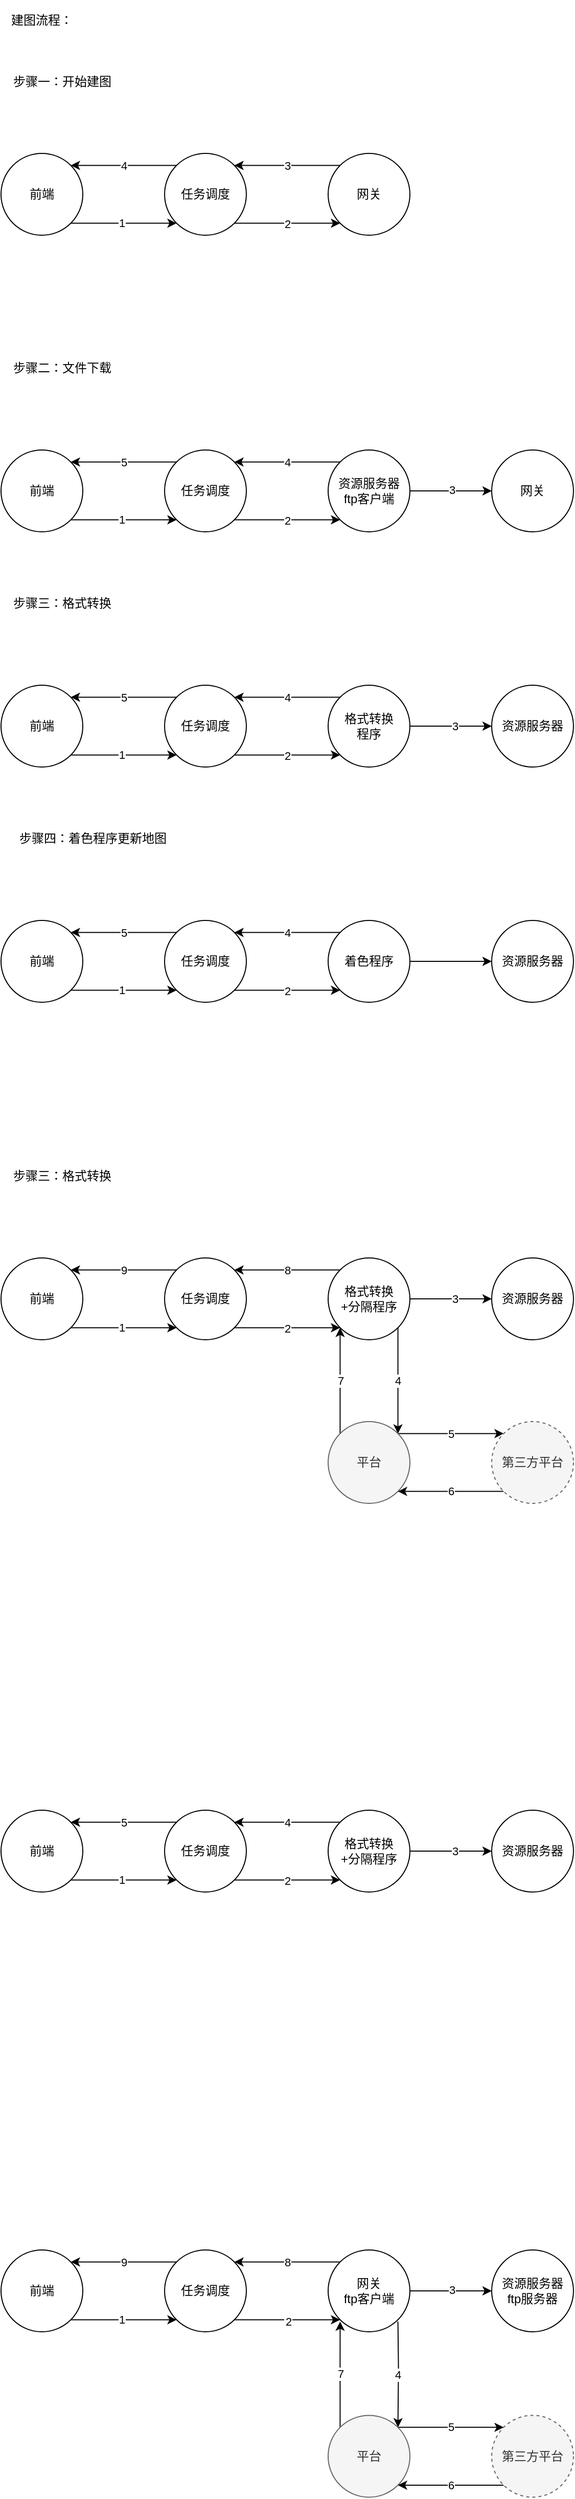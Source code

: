 <mxfile version="15.1.1" type="github">
  <diagram id="g7DShIPE9myxs7cQCo8G" name="Page-1">
    <mxGraphModel dx="1426" dy="623" grid="1" gridSize="10" guides="1" tooltips="1" connect="1" arrows="1" fold="1" page="1" pageScale="1" pageWidth="827" pageHeight="1169" math="0" shadow="0">
      <root>
        <mxCell id="0" />
        <mxCell id="1" parent="0" />
        <mxCell id="bnO3rSalis2aoiANEbuE-3" value="" style="edgeStyle=orthogonalEdgeStyle;rounded=0;orthogonalLoop=1;jettySize=auto;html=1;exitX=1;exitY=1;exitDx=0;exitDy=0;entryX=0;entryY=1;entryDx=0;entryDy=0;" parent="1" source="bnO3rSalis2aoiANEbuE-1" target="bnO3rSalis2aoiANEbuE-2" edge="1">
          <mxGeometry relative="1" as="geometry" />
        </mxCell>
        <mxCell id="bnO3rSalis2aoiANEbuE-4" value="1" style="edgeLabel;html=1;align=center;verticalAlign=middle;resizable=0;points=[];" parent="bnO3rSalis2aoiANEbuE-3" vertex="1" connectable="0">
          <mxGeometry x="-0.05" y="1" relative="1" as="geometry">
            <mxPoint as="offset" />
          </mxGeometry>
        </mxCell>
        <mxCell id="bnO3rSalis2aoiANEbuE-1" value="前端" style="ellipse;whiteSpace=wrap;html=1;aspect=fixed;" parent="1" vertex="1">
          <mxGeometry x="110" y="270" width="80" height="80" as="geometry" />
        </mxCell>
        <mxCell id="bnO3rSalis2aoiANEbuE-7" value="" style="edgeStyle=orthogonalEdgeStyle;rounded=0;orthogonalLoop=1;jettySize=auto;html=1;exitX=1;exitY=1;exitDx=0;exitDy=0;entryX=0;entryY=1;entryDx=0;entryDy=0;" parent="1" source="bnO3rSalis2aoiANEbuE-2" target="bnO3rSalis2aoiANEbuE-6" edge="1">
          <mxGeometry relative="1" as="geometry" />
        </mxCell>
        <mxCell id="bnO3rSalis2aoiANEbuE-8" value="2" style="edgeLabel;html=1;align=center;verticalAlign=middle;resizable=0;points=[];" parent="bnO3rSalis2aoiANEbuE-7" vertex="1" connectable="0">
          <mxGeometry relative="1" as="geometry">
            <mxPoint as="offset" />
          </mxGeometry>
        </mxCell>
        <mxCell id="diJYGg4Zcv_C8yExAffO-8" value="4" style="edgeStyle=orthogonalEdgeStyle;rounded=0;orthogonalLoop=1;jettySize=auto;html=1;exitX=0;exitY=0;exitDx=0;exitDy=0;entryX=1;entryY=0;entryDx=0;entryDy=0;" parent="1" source="bnO3rSalis2aoiANEbuE-2" target="bnO3rSalis2aoiANEbuE-1" edge="1">
          <mxGeometry relative="1" as="geometry" />
        </mxCell>
        <mxCell id="bnO3rSalis2aoiANEbuE-2" value="任务调度" style="ellipse;whiteSpace=wrap;html=1;aspect=fixed;" parent="1" vertex="1">
          <mxGeometry x="270" y="270" width="80" height="80" as="geometry" />
        </mxCell>
        <mxCell id="diJYGg4Zcv_C8yExAffO-9" value="3" style="edgeStyle=orthogonalEdgeStyle;rounded=0;orthogonalLoop=1;jettySize=auto;html=1;exitX=0;exitY=0;exitDx=0;exitDy=0;entryX=1;entryY=0;entryDx=0;entryDy=0;" parent="1" source="bnO3rSalis2aoiANEbuE-6" target="bnO3rSalis2aoiANEbuE-2" edge="1">
          <mxGeometry relative="1" as="geometry" />
        </mxCell>
        <mxCell id="bnO3rSalis2aoiANEbuE-6" value="网关" style="ellipse;whiteSpace=wrap;html=1;aspect=fixed;" parent="1" vertex="1">
          <mxGeometry x="430" y="270" width="80" height="80" as="geometry" />
        </mxCell>
        <mxCell id="bnO3rSalis2aoiANEbuE-21" value="建图流程：" style="text;html=1;strokeColor=none;fillColor=none;align=center;verticalAlign=middle;whiteSpace=wrap;rounded=0;" parent="1" vertex="1">
          <mxGeometry x="110" y="120" width="80" height="40" as="geometry" />
        </mxCell>
        <mxCell id="diJYGg4Zcv_C8yExAffO-10" value="步骤一：开始建图" style="text;html=1;strokeColor=none;fillColor=none;align=left;verticalAlign=middle;whiteSpace=wrap;rounded=0;" parent="1" vertex="1">
          <mxGeometry x="120" y="190" width="160" height="20" as="geometry" />
        </mxCell>
        <mxCell id="diJYGg4Zcv_C8yExAffO-11" value="" style="edgeStyle=orthogonalEdgeStyle;rounded=0;orthogonalLoop=1;jettySize=auto;html=1;exitX=1;exitY=1;exitDx=0;exitDy=0;entryX=0;entryY=1;entryDx=0;entryDy=0;" parent="1" source="diJYGg4Zcv_C8yExAffO-14" target="diJYGg4Zcv_C8yExAffO-18" edge="1">
          <mxGeometry relative="1" as="geometry" />
        </mxCell>
        <mxCell id="diJYGg4Zcv_C8yExAffO-12" value="1" style="edgeLabel;html=1;align=center;verticalAlign=middle;resizable=0;points=[];" parent="diJYGg4Zcv_C8yExAffO-11" vertex="1" connectable="0">
          <mxGeometry x="-0.05" y="1" relative="1" as="geometry">
            <mxPoint as="offset" />
          </mxGeometry>
        </mxCell>
        <mxCell id="diJYGg4Zcv_C8yExAffO-14" value="前端" style="ellipse;whiteSpace=wrap;html=1;aspect=fixed;" parent="1" vertex="1">
          <mxGeometry x="110" y="560" width="80" height="80" as="geometry" />
        </mxCell>
        <mxCell id="diJYGg4Zcv_C8yExAffO-15" value="" style="edgeStyle=orthogonalEdgeStyle;rounded=0;orthogonalLoop=1;jettySize=auto;html=1;exitX=1;exitY=1;exitDx=0;exitDy=0;entryX=0;entryY=1;entryDx=0;entryDy=0;" parent="1" source="diJYGg4Zcv_C8yExAffO-18" target="diJYGg4Zcv_C8yExAffO-22" edge="1">
          <mxGeometry relative="1" as="geometry" />
        </mxCell>
        <mxCell id="diJYGg4Zcv_C8yExAffO-16" value="2" style="edgeLabel;html=1;align=center;verticalAlign=middle;resizable=0;points=[];" parent="diJYGg4Zcv_C8yExAffO-15" vertex="1" connectable="0">
          <mxGeometry relative="1" as="geometry">
            <mxPoint as="offset" />
          </mxGeometry>
        </mxCell>
        <mxCell id="diJYGg4Zcv_C8yExAffO-17" value="5" style="edgeStyle=orthogonalEdgeStyle;rounded=0;orthogonalLoop=1;jettySize=auto;html=1;exitX=0;exitY=0;exitDx=0;exitDy=0;entryX=1;entryY=0;entryDx=0;entryDy=0;" parent="1" source="diJYGg4Zcv_C8yExAffO-18" target="diJYGg4Zcv_C8yExAffO-14" edge="1">
          <mxGeometry relative="1" as="geometry" />
        </mxCell>
        <mxCell id="diJYGg4Zcv_C8yExAffO-18" value="任务调度" style="ellipse;whiteSpace=wrap;html=1;aspect=fixed;" parent="1" vertex="1">
          <mxGeometry x="270" y="560" width="80" height="80" as="geometry" />
        </mxCell>
        <mxCell id="diJYGg4Zcv_C8yExAffO-19" value="" style="edgeStyle=orthogonalEdgeStyle;rounded=0;orthogonalLoop=1;jettySize=auto;html=1;" parent="1" source="diJYGg4Zcv_C8yExAffO-22" target="diJYGg4Zcv_C8yExAffO-24" edge="1">
          <mxGeometry relative="1" as="geometry" />
        </mxCell>
        <mxCell id="diJYGg4Zcv_C8yExAffO-20" value="3" style="edgeLabel;html=1;align=center;verticalAlign=middle;resizable=0;points=[];" parent="diJYGg4Zcv_C8yExAffO-19" vertex="1" connectable="0">
          <mxGeometry x="0.025" y="1" relative="1" as="geometry">
            <mxPoint as="offset" />
          </mxGeometry>
        </mxCell>
        <mxCell id="diJYGg4Zcv_C8yExAffO-21" value="4" style="edgeStyle=orthogonalEdgeStyle;rounded=0;orthogonalLoop=1;jettySize=auto;html=1;exitX=0;exitY=0;exitDx=0;exitDy=0;entryX=1;entryY=0;entryDx=0;entryDy=0;" parent="1" source="diJYGg4Zcv_C8yExAffO-22" target="diJYGg4Zcv_C8yExAffO-18" edge="1">
          <mxGeometry relative="1" as="geometry" />
        </mxCell>
        <mxCell id="diJYGg4Zcv_C8yExAffO-22" value="资源服务器&lt;br&gt;ftp客户端" style="ellipse;whiteSpace=wrap;html=1;aspect=fixed;" parent="1" vertex="1">
          <mxGeometry x="430" y="560" width="80" height="80" as="geometry" />
        </mxCell>
        <mxCell id="diJYGg4Zcv_C8yExAffO-24" value="网关" style="ellipse;whiteSpace=wrap;html=1;aspect=fixed;" parent="1" vertex="1">
          <mxGeometry x="590" y="560" width="80" height="80" as="geometry" />
        </mxCell>
        <mxCell id="diJYGg4Zcv_C8yExAffO-25" value="步骤二：文件下载" style="text;html=1;strokeColor=none;fillColor=none;align=center;verticalAlign=middle;whiteSpace=wrap;rounded=0;" parent="1" vertex="1">
          <mxGeometry x="120" y="470" width="100" height="20" as="geometry" />
        </mxCell>
        <mxCell id="diJYGg4Zcv_C8yExAffO-26" value="" style="edgeStyle=orthogonalEdgeStyle;rounded=0;orthogonalLoop=1;jettySize=auto;html=1;exitX=1;exitY=1;exitDx=0;exitDy=0;entryX=0;entryY=1;entryDx=0;entryDy=0;" parent="1" source="diJYGg4Zcv_C8yExAffO-28" target="diJYGg4Zcv_C8yExAffO-32" edge="1">
          <mxGeometry relative="1" as="geometry" />
        </mxCell>
        <mxCell id="diJYGg4Zcv_C8yExAffO-27" value="1" style="edgeLabel;html=1;align=center;verticalAlign=middle;resizable=0;points=[];" parent="diJYGg4Zcv_C8yExAffO-26" vertex="1" connectable="0">
          <mxGeometry x="-0.05" y="1" relative="1" as="geometry">
            <mxPoint as="offset" />
          </mxGeometry>
        </mxCell>
        <mxCell id="diJYGg4Zcv_C8yExAffO-28" value="前端" style="ellipse;whiteSpace=wrap;html=1;aspect=fixed;" parent="1" vertex="1">
          <mxGeometry x="110" y="790" width="80" height="80" as="geometry" />
        </mxCell>
        <mxCell id="diJYGg4Zcv_C8yExAffO-29" value="" style="edgeStyle=orthogonalEdgeStyle;rounded=0;orthogonalLoop=1;jettySize=auto;html=1;exitX=1;exitY=1;exitDx=0;exitDy=0;entryX=0;entryY=1;entryDx=0;entryDy=0;" parent="1" source="diJYGg4Zcv_C8yExAffO-32" target="diJYGg4Zcv_C8yExAffO-36" edge="1">
          <mxGeometry relative="1" as="geometry" />
        </mxCell>
        <mxCell id="diJYGg4Zcv_C8yExAffO-30" value="2" style="edgeLabel;html=1;align=center;verticalAlign=middle;resizable=0;points=[];" parent="diJYGg4Zcv_C8yExAffO-29" vertex="1" connectable="0">
          <mxGeometry relative="1" as="geometry">
            <mxPoint as="offset" />
          </mxGeometry>
        </mxCell>
        <mxCell id="diJYGg4Zcv_C8yExAffO-31" value="5" style="edgeStyle=orthogonalEdgeStyle;rounded=0;orthogonalLoop=1;jettySize=auto;html=1;exitX=0;exitY=0;exitDx=0;exitDy=0;entryX=1;entryY=0;entryDx=0;entryDy=0;" parent="1" source="diJYGg4Zcv_C8yExAffO-32" target="diJYGg4Zcv_C8yExAffO-28" edge="1">
          <mxGeometry relative="1" as="geometry" />
        </mxCell>
        <mxCell id="diJYGg4Zcv_C8yExAffO-32" value="任务调度" style="ellipse;whiteSpace=wrap;html=1;aspect=fixed;" parent="1" vertex="1">
          <mxGeometry x="270" y="790" width="80" height="80" as="geometry" />
        </mxCell>
        <mxCell id="diJYGg4Zcv_C8yExAffO-35" value="4" style="edgeStyle=orthogonalEdgeStyle;rounded=0;orthogonalLoop=1;jettySize=auto;html=1;exitX=0;exitY=0;exitDx=0;exitDy=0;entryX=1;entryY=0;entryDx=0;entryDy=0;" parent="1" source="diJYGg4Zcv_C8yExAffO-36" target="diJYGg4Zcv_C8yExAffO-32" edge="1">
          <mxGeometry relative="1" as="geometry" />
        </mxCell>
        <mxCell id="diJYGg4Zcv_C8yExAffO-58" value="" style="edgeStyle=orthogonalEdgeStyle;rounded=0;orthogonalLoop=1;jettySize=auto;html=1;startArrow=none;startFill=0;" parent="1" source="diJYGg4Zcv_C8yExAffO-36" target="diJYGg4Zcv_C8yExAffO-57" edge="1">
          <mxGeometry relative="1" as="geometry" />
        </mxCell>
        <mxCell id="diJYGg4Zcv_C8yExAffO-59" value="3" style="edgeLabel;html=1;align=center;verticalAlign=middle;resizable=0;points=[];" parent="diJYGg4Zcv_C8yExAffO-58" vertex="1" connectable="0">
          <mxGeometry x="0.1" relative="1" as="geometry">
            <mxPoint as="offset" />
          </mxGeometry>
        </mxCell>
        <mxCell id="diJYGg4Zcv_C8yExAffO-36" value="格式转换&lt;br&gt;程序" style="ellipse;whiteSpace=wrap;html=1;aspect=fixed;" parent="1" vertex="1">
          <mxGeometry x="430" y="790" width="80" height="80" as="geometry" />
        </mxCell>
        <mxCell id="diJYGg4Zcv_C8yExAffO-38" value="步骤三：格式转换" style="text;html=1;strokeColor=none;fillColor=none;align=center;verticalAlign=middle;whiteSpace=wrap;rounded=0;" parent="1" vertex="1">
          <mxGeometry x="120" y="700" width="100" height="20" as="geometry" />
        </mxCell>
        <mxCell id="diJYGg4Zcv_C8yExAffO-39" value="" style="edgeStyle=orthogonalEdgeStyle;rounded=0;orthogonalLoop=1;jettySize=auto;html=1;exitX=1;exitY=1;exitDx=0;exitDy=0;entryX=0;entryY=1;entryDx=0;entryDy=0;" parent="1" source="diJYGg4Zcv_C8yExAffO-41" target="diJYGg4Zcv_C8yExAffO-45" edge="1">
          <mxGeometry relative="1" as="geometry" />
        </mxCell>
        <mxCell id="diJYGg4Zcv_C8yExAffO-40" value="1" style="edgeLabel;html=1;align=center;verticalAlign=middle;resizable=0;points=[];" parent="diJYGg4Zcv_C8yExAffO-39" vertex="1" connectable="0">
          <mxGeometry x="-0.05" y="1" relative="1" as="geometry">
            <mxPoint as="offset" />
          </mxGeometry>
        </mxCell>
        <mxCell id="diJYGg4Zcv_C8yExAffO-41" value="前端" style="ellipse;whiteSpace=wrap;html=1;aspect=fixed;" parent="1" vertex="1">
          <mxGeometry x="110" y="1020" width="80" height="80" as="geometry" />
        </mxCell>
        <mxCell id="diJYGg4Zcv_C8yExAffO-42" value="" style="edgeStyle=orthogonalEdgeStyle;rounded=0;orthogonalLoop=1;jettySize=auto;html=1;exitX=1;exitY=1;exitDx=0;exitDy=0;entryX=0;entryY=1;entryDx=0;entryDy=0;" parent="1" source="diJYGg4Zcv_C8yExAffO-45" target="diJYGg4Zcv_C8yExAffO-47" edge="1">
          <mxGeometry relative="1" as="geometry" />
        </mxCell>
        <mxCell id="diJYGg4Zcv_C8yExAffO-43" value="2" style="edgeLabel;html=1;align=center;verticalAlign=middle;resizable=0;points=[];" parent="diJYGg4Zcv_C8yExAffO-42" vertex="1" connectable="0">
          <mxGeometry relative="1" as="geometry">
            <mxPoint as="offset" />
          </mxGeometry>
        </mxCell>
        <mxCell id="diJYGg4Zcv_C8yExAffO-44" value="5" style="edgeStyle=orthogonalEdgeStyle;rounded=0;orthogonalLoop=1;jettySize=auto;html=1;exitX=0;exitY=0;exitDx=0;exitDy=0;entryX=1;entryY=0;entryDx=0;entryDy=0;" parent="1" source="diJYGg4Zcv_C8yExAffO-45" target="diJYGg4Zcv_C8yExAffO-41" edge="1">
          <mxGeometry relative="1" as="geometry" />
        </mxCell>
        <mxCell id="diJYGg4Zcv_C8yExAffO-45" value="任务调度" style="ellipse;whiteSpace=wrap;html=1;aspect=fixed;" parent="1" vertex="1">
          <mxGeometry x="270" y="1020" width="80" height="80" as="geometry" />
        </mxCell>
        <mxCell id="diJYGg4Zcv_C8yExAffO-46" value="4" style="edgeStyle=orthogonalEdgeStyle;rounded=0;orthogonalLoop=1;jettySize=auto;html=1;exitX=0;exitY=0;exitDx=0;exitDy=0;entryX=1;entryY=0;entryDx=0;entryDy=0;" parent="1" source="diJYGg4Zcv_C8yExAffO-47" target="diJYGg4Zcv_C8yExAffO-45" edge="1">
          <mxGeometry relative="1" as="geometry" />
        </mxCell>
        <mxCell id="diJYGg4Zcv_C8yExAffO-61" value="" style="edgeStyle=orthogonalEdgeStyle;rounded=0;orthogonalLoop=1;jettySize=auto;html=1;startArrow=none;startFill=0;" parent="1" source="diJYGg4Zcv_C8yExAffO-47" target="diJYGg4Zcv_C8yExAffO-60" edge="1">
          <mxGeometry relative="1" as="geometry" />
        </mxCell>
        <mxCell id="diJYGg4Zcv_C8yExAffO-47" value="着色程序" style="ellipse;whiteSpace=wrap;html=1;aspect=fixed;" parent="1" vertex="1">
          <mxGeometry x="430" y="1020" width="80" height="80" as="geometry" />
        </mxCell>
        <mxCell id="diJYGg4Zcv_C8yExAffO-48" value="步骤四：着色程序更新地图" style="text;html=1;strokeColor=none;fillColor=none;align=center;verticalAlign=middle;whiteSpace=wrap;rounded=0;" parent="1" vertex="1">
          <mxGeometry x="120" y="930" width="160" height="20" as="geometry" />
        </mxCell>
        <mxCell id="diJYGg4Zcv_C8yExAffO-57" value="资源服务器" style="ellipse;whiteSpace=wrap;html=1;aspect=fixed;" parent="1" vertex="1">
          <mxGeometry x="590" y="790" width="80" height="80" as="geometry" />
        </mxCell>
        <mxCell id="diJYGg4Zcv_C8yExAffO-60" value="资源服务器" style="ellipse;whiteSpace=wrap;html=1;aspect=fixed;" parent="1" vertex="1">
          <mxGeometry x="590" y="1020" width="80" height="80" as="geometry" />
        </mxCell>
        <mxCell id="RVOC5Pfrwt1u8xIZYk97-2" value="" style="edgeStyle=orthogonalEdgeStyle;rounded=0;orthogonalLoop=1;jettySize=auto;html=1;exitX=1;exitY=1;exitDx=0;exitDy=0;entryX=0;entryY=1;entryDx=0;entryDy=0;" parent="1" source="RVOC5Pfrwt1u8xIZYk97-4" target="RVOC5Pfrwt1u8xIZYk97-8" edge="1">
          <mxGeometry relative="1" as="geometry" />
        </mxCell>
        <mxCell id="RVOC5Pfrwt1u8xIZYk97-3" value="1" style="edgeLabel;html=1;align=center;verticalAlign=middle;resizable=0;points=[];" parent="RVOC5Pfrwt1u8xIZYk97-2" vertex="1" connectable="0">
          <mxGeometry x="-0.05" y="1" relative="1" as="geometry">
            <mxPoint as="offset" />
          </mxGeometry>
        </mxCell>
        <mxCell id="RVOC5Pfrwt1u8xIZYk97-4" value="前端" style="ellipse;whiteSpace=wrap;html=1;aspect=fixed;" parent="1" vertex="1">
          <mxGeometry x="110" y="1350" width="80" height="80" as="geometry" />
        </mxCell>
        <mxCell id="RVOC5Pfrwt1u8xIZYk97-5" value="" style="edgeStyle=orthogonalEdgeStyle;rounded=0;orthogonalLoop=1;jettySize=auto;html=1;exitX=1;exitY=1;exitDx=0;exitDy=0;entryX=0;entryY=1;entryDx=0;entryDy=0;" parent="1" source="RVOC5Pfrwt1u8xIZYk97-8" target="RVOC5Pfrwt1u8xIZYk97-12" edge="1">
          <mxGeometry relative="1" as="geometry" />
        </mxCell>
        <mxCell id="RVOC5Pfrwt1u8xIZYk97-6" value="2" style="edgeLabel;html=1;align=center;verticalAlign=middle;resizable=0;points=[];" parent="RVOC5Pfrwt1u8xIZYk97-5" vertex="1" connectable="0">
          <mxGeometry relative="1" as="geometry">
            <mxPoint as="offset" />
          </mxGeometry>
        </mxCell>
        <mxCell id="RVOC5Pfrwt1u8xIZYk97-7" value="9" style="edgeStyle=orthogonalEdgeStyle;rounded=0;orthogonalLoop=1;jettySize=auto;html=1;exitX=0;exitY=0;exitDx=0;exitDy=0;entryX=1;entryY=0;entryDx=0;entryDy=0;" parent="1" source="RVOC5Pfrwt1u8xIZYk97-8" target="RVOC5Pfrwt1u8xIZYk97-4" edge="1">
          <mxGeometry relative="1" as="geometry" />
        </mxCell>
        <mxCell id="RVOC5Pfrwt1u8xIZYk97-8" value="任务调度" style="ellipse;whiteSpace=wrap;html=1;aspect=fixed;" parent="1" vertex="1">
          <mxGeometry x="270" y="1350" width="80" height="80" as="geometry" />
        </mxCell>
        <mxCell id="RVOC5Pfrwt1u8xIZYk97-9" value="8" style="edgeStyle=orthogonalEdgeStyle;rounded=0;orthogonalLoop=1;jettySize=auto;html=1;exitX=0;exitY=0;exitDx=0;exitDy=0;entryX=1;entryY=0;entryDx=0;entryDy=0;" parent="1" source="RVOC5Pfrwt1u8xIZYk97-12" target="RVOC5Pfrwt1u8xIZYk97-8" edge="1">
          <mxGeometry relative="1" as="geometry" />
        </mxCell>
        <mxCell id="RVOC5Pfrwt1u8xIZYk97-10" value="" style="edgeStyle=orthogonalEdgeStyle;rounded=0;orthogonalLoop=1;jettySize=auto;html=1;startArrow=none;startFill=0;" parent="1" source="RVOC5Pfrwt1u8xIZYk97-12" target="RVOC5Pfrwt1u8xIZYk97-14" edge="1">
          <mxGeometry relative="1" as="geometry" />
        </mxCell>
        <mxCell id="RVOC5Pfrwt1u8xIZYk97-11" value="3" style="edgeLabel;html=1;align=center;verticalAlign=middle;resizable=0;points=[];" parent="RVOC5Pfrwt1u8xIZYk97-10" vertex="1" connectable="0">
          <mxGeometry x="0.1" relative="1" as="geometry">
            <mxPoint as="offset" />
          </mxGeometry>
        </mxCell>
        <mxCell id="h2411_Qm2wVa898VBFLl-4" value="4" style="edgeStyle=orthogonalEdgeStyle;rounded=0;orthogonalLoop=1;jettySize=auto;html=1;exitX=1;exitY=1;exitDx=0;exitDy=0;entryX=1;entryY=0;entryDx=0;entryDy=0;" parent="1" source="RVOC5Pfrwt1u8xIZYk97-12" target="RVOC5Pfrwt1u8xIZYk97-16" edge="1">
          <mxGeometry relative="1" as="geometry" />
        </mxCell>
        <mxCell id="RVOC5Pfrwt1u8xIZYk97-12" value="格式转换&lt;br&gt;+分隔程序" style="ellipse;whiteSpace=wrap;html=1;aspect=fixed;" parent="1" vertex="1">
          <mxGeometry x="430" y="1350" width="80" height="80" as="geometry" />
        </mxCell>
        <mxCell id="RVOC5Pfrwt1u8xIZYk97-13" value="步骤三：格式转换" style="text;html=1;strokeColor=none;fillColor=none;align=center;verticalAlign=middle;whiteSpace=wrap;rounded=0;" parent="1" vertex="1">
          <mxGeometry x="120" y="1260" width="100" height="20" as="geometry" />
        </mxCell>
        <mxCell id="RVOC5Pfrwt1u8xIZYk97-14" value="资源服务器" style="ellipse;whiteSpace=wrap;html=1;aspect=fixed;" parent="1" vertex="1">
          <mxGeometry x="590" y="1350" width="80" height="80" as="geometry" />
        </mxCell>
        <mxCell id="h2411_Qm2wVa898VBFLl-2" value="5" style="edgeStyle=orthogonalEdgeStyle;rounded=0;orthogonalLoop=1;jettySize=auto;html=1;exitX=1;exitY=0;exitDx=0;exitDy=0;entryX=0;entryY=0;entryDx=0;entryDy=0;" parent="1" source="RVOC5Pfrwt1u8xIZYk97-16" target="h2411_Qm2wVa898VBFLl-1" edge="1">
          <mxGeometry relative="1" as="geometry" />
        </mxCell>
        <mxCell id="mIIzwwJ-iRynJNYV2QjI-1" value="7" style="edgeStyle=orthogonalEdgeStyle;rounded=0;orthogonalLoop=1;jettySize=auto;html=1;exitX=0;exitY=0;exitDx=0;exitDy=0;entryX=0;entryY=1;entryDx=0;entryDy=0;" parent="1" source="RVOC5Pfrwt1u8xIZYk97-16" target="RVOC5Pfrwt1u8xIZYk97-12" edge="1">
          <mxGeometry relative="1" as="geometry" />
        </mxCell>
        <mxCell id="RVOC5Pfrwt1u8xIZYk97-16" value="平台" style="ellipse;whiteSpace=wrap;html=1;aspect=fixed;fillColor=#f5f5f5;strokeColor=#666666;fontColor=#333333;" parent="1" vertex="1">
          <mxGeometry x="430" y="1510" width="80" height="80" as="geometry" />
        </mxCell>
        <mxCell id="h2411_Qm2wVa898VBFLl-3" value="6" style="edgeStyle=orthogonalEdgeStyle;rounded=0;orthogonalLoop=1;jettySize=auto;html=1;exitX=0;exitY=1;exitDx=0;exitDy=0;entryX=1;entryY=1;entryDx=0;entryDy=0;" parent="1" source="h2411_Qm2wVa898VBFLl-1" target="RVOC5Pfrwt1u8xIZYk97-16" edge="1">
          <mxGeometry relative="1" as="geometry" />
        </mxCell>
        <mxCell id="h2411_Qm2wVa898VBFLl-1" value="第三方平台" style="ellipse;whiteSpace=wrap;html=1;aspect=fixed;fillColor=#f5f5f5;strokeColor=#666666;fontColor=#333333;dashed=1;" parent="1" vertex="1">
          <mxGeometry x="590" y="1510" width="80" height="80" as="geometry" />
        </mxCell>
        <mxCell id="mIIzwwJ-iRynJNYV2QjI-2" value="" style="edgeStyle=orthogonalEdgeStyle;rounded=0;orthogonalLoop=1;jettySize=auto;html=1;exitX=1;exitY=1;exitDx=0;exitDy=0;entryX=0;entryY=1;entryDx=0;entryDy=0;" parent="1" source="mIIzwwJ-iRynJNYV2QjI-4" target="mIIzwwJ-iRynJNYV2QjI-8" edge="1">
          <mxGeometry relative="1" as="geometry" />
        </mxCell>
        <mxCell id="mIIzwwJ-iRynJNYV2QjI-3" value="1" style="edgeLabel;html=1;align=center;verticalAlign=middle;resizable=0;points=[];" parent="mIIzwwJ-iRynJNYV2QjI-2" vertex="1" connectable="0">
          <mxGeometry x="-0.05" y="1" relative="1" as="geometry">
            <mxPoint as="offset" />
          </mxGeometry>
        </mxCell>
        <mxCell id="mIIzwwJ-iRynJNYV2QjI-4" value="前端" style="ellipse;whiteSpace=wrap;html=1;aspect=fixed;" parent="1" vertex="1">
          <mxGeometry x="110" y="1890" width="80" height="80" as="geometry" />
        </mxCell>
        <mxCell id="mIIzwwJ-iRynJNYV2QjI-5" value="" style="edgeStyle=orthogonalEdgeStyle;rounded=0;orthogonalLoop=1;jettySize=auto;html=1;exitX=1;exitY=1;exitDx=0;exitDy=0;entryX=0;entryY=1;entryDx=0;entryDy=0;" parent="1" source="mIIzwwJ-iRynJNYV2QjI-8" target="mIIzwwJ-iRynJNYV2QjI-13" edge="1">
          <mxGeometry relative="1" as="geometry" />
        </mxCell>
        <mxCell id="mIIzwwJ-iRynJNYV2QjI-6" value="2" style="edgeLabel;html=1;align=center;verticalAlign=middle;resizable=0;points=[];" parent="mIIzwwJ-iRynJNYV2QjI-5" vertex="1" connectable="0">
          <mxGeometry relative="1" as="geometry">
            <mxPoint as="offset" />
          </mxGeometry>
        </mxCell>
        <mxCell id="mIIzwwJ-iRynJNYV2QjI-7" value="5" style="edgeStyle=orthogonalEdgeStyle;rounded=0;orthogonalLoop=1;jettySize=auto;html=1;exitX=0;exitY=0;exitDx=0;exitDy=0;entryX=1;entryY=0;entryDx=0;entryDy=0;" parent="1" source="mIIzwwJ-iRynJNYV2QjI-8" target="mIIzwwJ-iRynJNYV2QjI-4" edge="1">
          <mxGeometry relative="1" as="geometry" />
        </mxCell>
        <mxCell id="mIIzwwJ-iRynJNYV2QjI-8" value="任务调度" style="ellipse;whiteSpace=wrap;html=1;aspect=fixed;" parent="1" vertex="1">
          <mxGeometry x="270" y="1890" width="80" height="80" as="geometry" />
        </mxCell>
        <mxCell id="mIIzwwJ-iRynJNYV2QjI-9" value="4" style="edgeStyle=orthogonalEdgeStyle;rounded=0;orthogonalLoop=1;jettySize=auto;html=1;exitX=0;exitY=0;exitDx=0;exitDy=0;entryX=1;entryY=0;entryDx=0;entryDy=0;" parent="1" source="mIIzwwJ-iRynJNYV2QjI-13" target="mIIzwwJ-iRynJNYV2QjI-8" edge="1">
          <mxGeometry relative="1" as="geometry" />
        </mxCell>
        <mxCell id="mIIzwwJ-iRynJNYV2QjI-10" value="" style="edgeStyle=orthogonalEdgeStyle;rounded=0;orthogonalLoop=1;jettySize=auto;html=1;startArrow=none;startFill=0;" parent="1" source="mIIzwwJ-iRynJNYV2QjI-13" target="mIIzwwJ-iRynJNYV2QjI-14" edge="1">
          <mxGeometry relative="1" as="geometry" />
        </mxCell>
        <mxCell id="mIIzwwJ-iRynJNYV2QjI-11" value="3" style="edgeLabel;html=1;align=center;verticalAlign=middle;resizable=0;points=[];" parent="mIIzwwJ-iRynJNYV2QjI-10" vertex="1" connectable="0">
          <mxGeometry x="0.1" relative="1" as="geometry">
            <mxPoint as="offset" />
          </mxGeometry>
        </mxCell>
        <mxCell id="mIIzwwJ-iRynJNYV2QjI-13" value="格式转换&lt;br&gt;+分隔程序" style="ellipse;whiteSpace=wrap;html=1;aspect=fixed;" parent="1" vertex="1">
          <mxGeometry x="430" y="1890" width="80" height="80" as="geometry" />
        </mxCell>
        <mxCell id="mIIzwwJ-iRynJNYV2QjI-14" value="资源服务器" style="ellipse;whiteSpace=wrap;html=1;aspect=fixed;" parent="1" vertex="1">
          <mxGeometry x="590" y="1890" width="80" height="80" as="geometry" />
        </mxCell>
        <mxCell id="hhibTm4-DzN9dgS9QPQ1-1" value="" style="edgeStyle=orthogonalEdgeStyle;rounded=0;orthogonalLoop=1;jettySize=auto;html=1;exitX=1;exitY=1;exitDx=0;exitDy=0;entryX=0;entryY=1;entryDx=0;entryDy=0;" edge="1" parent="1" source="hhibTm4-DzN9dgS9QPQ1-3" target="hhibTm4-DzN9dgS9QPQ1-7">
          <mxGeometry relative="1" as="geometry" />
        </mxCell>
        <mxCell id="hhibTm4-DzN9dgS9QPQ1-2" value="1" style="edgeLabel;html=1;align=center;verticalAlign=middle;resizable=0;points=[];" vertex="1" connectable="0" parent="hhibTm4-DzN9dgS9QPQ1-1">
          <mxGeometry x="-0.05" y="1" relative="1" as="geometry">
            <mxPoint as="offset" />
          </mxGeometry>
        </mxCell>
        <mxCell id="hhibTm4-DzN9dgS9QPQ1-3" value="前端" style="ellipse;whiteSpace=wrap;html=1;aspect=fixed;" vertex="1" parent="1">
          <mxGeometry x="110" y="2320" width="80" height="80" as="geometry" />
        </mxCell>
        <mxCell id="hhibTm4-DzN9dgS9QPQ1-4" value="" style="edgeStyle=orthogonalEdgeStyle;rounded=0;orthogonalLoop=1;jettySize=auto;html=1;exitX=1;exitY=1;exitDx=0;exitDy=0;entryX=0;entryY=1;entryDx=0;entryDy=0;" edge="1" parent="1" source="hhibTm4-DzN9dgS9QPQ1-7" target="hhibTm4-DzN9dgS9QPQ1-11">
          <mxGeometry relative="1" as="geometry" />
        </mxCell>
        <mxCell id="hhibTm4-DzN9dgS9QPQ1-5" value="2" style="edgeLabel;html=1;align=center;verticalAlign=middle;resizable=0;points=[];" vertex="1" connectable="0" parent="hhibTm4-DzN9dgS9QPQ1-4">
          <mxGeometry relative="1" as="geometry">
            <mxPoint as="offset" />
          </mxGeometry>
        </mxCell>
        <mxCell id="hhibTm4-DzN9dgS9QPQ1-6" value="9" style="edgeStyle=orthogonalEdgeStyle;rounded=0;orthogonalLoop=1;jettySize=auto;html=1;exitX=0;exitY=0;exitDx=0;exitDy=0;entryX=1;entryY=0;entryDx=0;entryDy=0;" edge="1" parent="1" source="hhibTm4-DzN9dgS9QPQ1-7" target="hhibTm4-DzN9dgS9QPQ1-3">
          <mxGeometry relative="1" as="geometry" />
        </mxCell>
        <mxCell id="hhibTm4-DzN9dgS9QPQ1-7" value="任务调度" style="ellipse;whiteSpace=wrap;html=1;aspect=fixed;" vertex="1" parent="1">
          <mxGeometry x="270" y="2320" width="80" height="80" as="geometry" />
        </mxCell>
        <mxCell id="hhibTm4-DzN9dgS9QPQ1-8" value="" style="edgeStyle=orthogonalEdgeStyle;rounded=0;orthogonalLoop=1;jettySize=auto;html=1;" edge="1" parent="1" source="hhibTm4-DzN9dgS9QPQ1-11" target="hhibTm4-DzN9dgS9QPQ1-12">
          <mxGeometry relative="1" as="geometry" />
        </mxCell>
        <mxCell id="hhibTm4-DzN9dgS9QPQ1-9" value="3" style="edgeLabel;html=1;align=center;verticalAlign=middle;resizable=0;points=[];" vertex="1" connectable="0" parent="hhibTm4-DzN9dgS9QPQ1-8">
          <mxGeometry x="0.025" y="1" relative="1" as="geometry">
            <mxPoint as="offset" />
          </mxGeometry>
        </mxCell>
        <mxCell id="hhibTm4-DzN9dgS9QPQ1-10" value="8" style="edgeStyle=orthogonalEdgeStyle;rounded=0;orthogonalLoop=1;jettySize=auto;html=1;exitX=0;exitY=0;exitDx=0;exitDy=0;entryX=1;entryY=0;entryDx=0;entryDy=0;" edge="1" parent="1" source="hhibTm4-DzN9dgS9QPQ1-11" target="hhibTm4-DzN9dgS9QPQ1-7">
          <mxGeometry relative="1" as="geometry" />
        </mxCell>
        <mxCell id="hhibTm4-DzN9dgS9QPQ1-11" value="网关&lt;br&gt;ftp客户端" style="ellipse;whiteSpace=wrap;html=1;aspect=fixed;" vertex="1" parent="1">
          <mxGeometry x="430" y="2320" width="80" height="80" as="geometry" />
        </mxCell>
        <mxCell id="hhibTm4-DzN9dgS9QPQ1-12" value="资源服务器&lt;br&gt;ftp服务器" style="ellipse;whiteSpace=wrap;html=1;aspect=fixed;" vertex="1" parent="1">
          <mxGeometry x="590" y="2320" width="80" height="80" as="geometry" />
        </mxCell>
        <mxCell id="hhibTm4-DzN9dgS9QPQ1-13" value="2" style="edgeLabel;html=1;align=center;verticalAlign=middle;resizable=0;points=[];" vertex="1" connectable="0" parent="1">
          <mxGeometry x="390.284" y="2390.004" as="geometry" />
        </mxCell>
        <mxCell id="hhibTm4-DzN9dgS9QPQ1-14" value="4" style="edgeStyle=orthogonalEdgeStyle;rounded=0;orthogonalLoop=1;jettySize=auto;html=1;exitX=1;exitY=1;exitDx=0;exitDy=0;entryX=1;entryY=0;entryDx=0;entryDy=0;" edge="1" parent="1" target="hhibTm4-DzN9dgS9QPQ1-17">
          <mxGeometry relative="1" as="geometry">
            <mxPoint x="498.284" y="2390.004" as="sourcePoint" />
          </mxGeometry>
        </mxCell>
        <mxCell id="hhibTm4-DzN9dgS9QPQ1-15" value="5" style="edgeStyle=orthogonalEdgeStyle;rounded=0;orthogonalLoop=1;jettySize=auto;html=1;exitX=1;exitY=0;exitDx=0;exitDy=0;entryX=0;entryY=0;entryDx=0;entryDy=0;" edge="1" parent="1" source="hhibTm4-DzN9dgS9QPQ1-17" target="hhibTm4-DzN9dgS9QPQ1-19">
          <mxGeometry relative="1" as="geometry" />
        </mxCell>
        <mxCell id="hhibTm4-DzN9dgS9QPQ1-16" value="7" style="edgeStyle=orthogonalEdgeStyle;rounded=0;orthogonalLoop=1;jettySize=auto;html=1;exitX=0;exitY=0;exitDx=0;exitDy=0;entryX=0;entryY=1;entryDx=0;entryDy=0;" edge="1" parent="1" source="hhibTm4-DzN9dgS9QPQ1-17">
          <mxGeometry relative="1" as="geometry">
            <mxPoint x="441.716" y="2390.004" as="targetPoint" />
          </mxGeometry>
        </mxCell>
        <mxCell id="hhibTm4-DzN9dgS9QPQ1-17" value="平台" style="ellipse;whiteSpace=wrap;html=1;aspect=fixed;fillColor=#f5f5f5;strokeColor=#666666;fontColor=#333333;" vertex="1" parent="1">
          <mxGeometry x="430" y="2481.72" width="80" height="80" as="geometry" />
        </mxCell>
        <mxCell id="hhibTm4-DzN9dgS9QPQ1-18" value="6" style="edgeStyle=orthogonalEdgeStyle;rounded=0;orthogonalLoop=1;jettySize=auto;html=1;exitX=0;exitY=1;exitDx=0;exitDy=0;entryX=1;entryY=1;entryDx=0;entryDy=0;" edge="1" parent="1" source="hhibTm4-DzN9dgS9QPQ1-19" target="hhibTm4-DzN9dgS9QPQ1-17">
          <mxGeometry relative="1" as="geometry" />
        </mxCell>
        <mxCell id="hhibTm4-DzN9dgS9QPQ1-19" value="第三方平台" style="ellipse;whiteSpace=wrap;html=1;aspect=fixed;fillColor=#f5f5f5;strokeColor=#666666;fontColor=#333333;dashed=1;" vertex="1" parent="1">
          <mxGeometry x="590" y="2481.72" width="80" height="80" as="geometry" />
        </mxCell>
      </root>
    </mxGraphModel>
  </diagram>
</mxfile>
